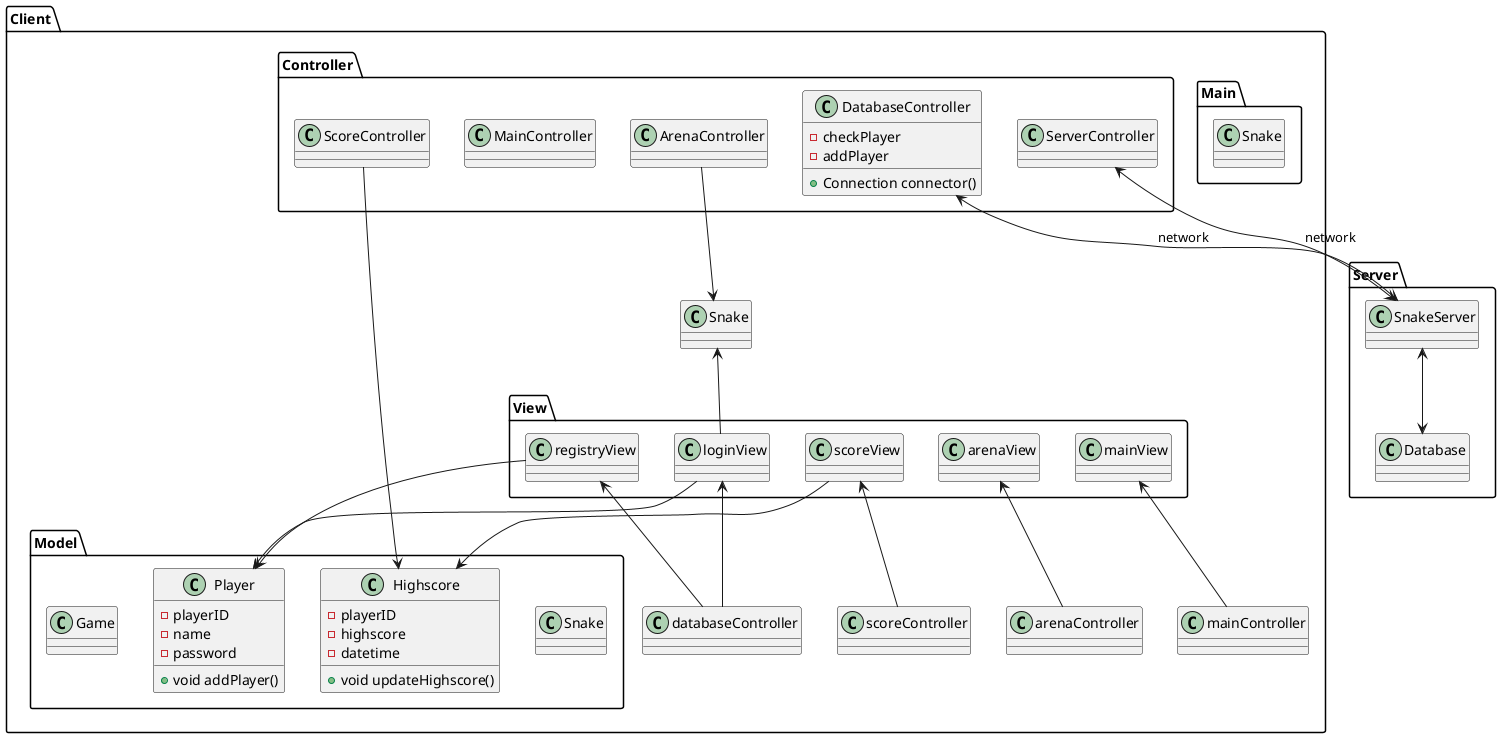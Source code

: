 @startuml
'https://plantuml.com/class-diagram

package Client {
    package Main {
        class Snake {}
    }
    package Model {
        class Snake {}
        class Player{
        -playerID
        -name
        -password
        +void addPlayer()
        }
        class Highscore{
        -playerID
        -highscore
        -datetime
        +void updateHighscore()
        }
        class Game{}
    }

    package View {
        class scoreView{}
        class registryView{}
        class loginView{}
        class arenaView{}
        class mainView{}
    }

    package Controller {
        class ScoreController {}
        class DatabaseController {
        -checkPlayer
        -addPlayer
        +Connection connector()
        }
        class ArenaController {}
        class MainController {}
        class ServerController{}
    }
    'connections
    registryView --> Player
    loginView --> Player
    Highscore <-- scoreView
    Snake <-- loginView
    scoreView <-- scoreController
    registryView <-- databaseController
    loginView <-- databaseController
    arenaView <-- arenaController
    mainView <-- mainController
    ArenaController --> Snake
    ScoreController --> Highscore
    }

package Server {
    class SnakeServer
    class Database {}
    'connections
    SnakeServer <--> Database
}

'connections
ServerController <--> SnakeServer :network
DatabaseController <--> SnakeServer :network
@enduml